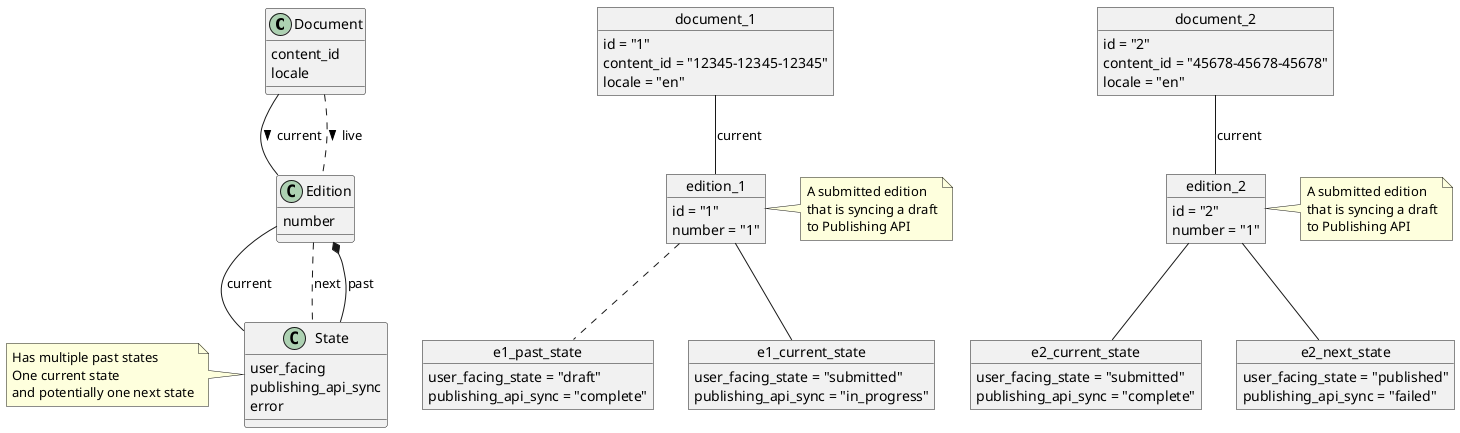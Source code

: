 @startuml
class Document {
  content_id
  locale
}

class Edition {
  number
}

class State {
  user_facing
  publishing_api_sync
  error
}

note left
  Has multiple past states
  One current state
  and potentially one next state
end note

Document -- Edition : current >
Document .. Edition : live >
Edition -- State : current
Edition .. State : next
Edition *-- State : past

object document_1 {
  id = "1"
  content_id = "12345-12345-12345"
  locale = "en"
}

object edition_1 {
  id = "1"
  number = "1"
}
note right
  A submitted edition
  that is syncing a draft
  to Publishing API
end note

object e1_past_state {
  user_facing_state = "draft"
  publishing_api_sync = "complete"
}

object e1_current_state {
  user_facing_state = "submitted"
  publishing_api_sync = "in_progress"
}

object document_2 {
  id = "2"
  content_id = "45678-45678-45678"
  locale = "en"
}

object edition_2 {
  id = "2"
  number = "1"
}

note right
  A submitted edition
  that is syncing a draft
  to Publishing API
end note

object e2_current_state {
  user_facing_state = "submitted"
  publishing_api_sync = "complete"
}

object e2_next_state {
  user_facing_state = "published"
  publishing_api_sync = "failed"
}


document_1 -- edition_1: current
edition_1 .. e1_past_state
edition_1 -- e1_current_state
document_2 -- edition_2: current
edition_2 -- e2_current_state
edition_2 -- e2_next_state
@enduml
